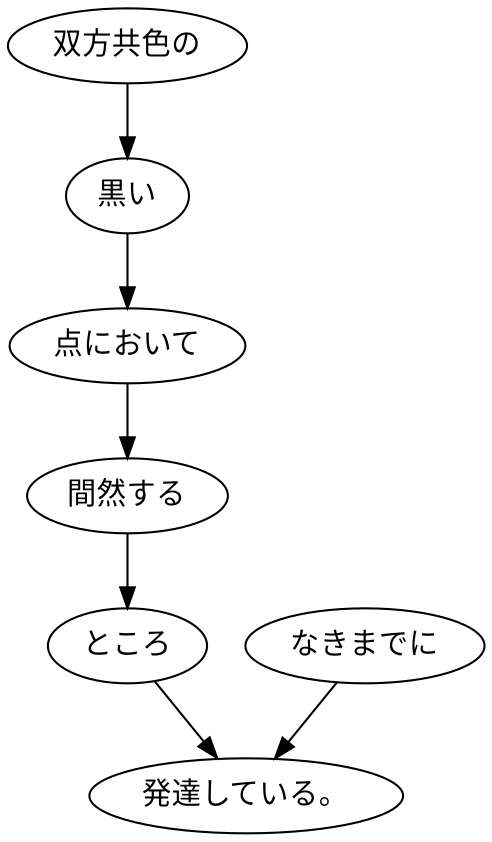 digraph graph4356 {
	node0 [label="双方共色の"];
	node1 [label="黒い"];
	node2 [label="点において"];
	node3 [label="間然する"];
	node4 [label="ところ"];
	node5 [label="なきまでに"];
	node6 [label="発達している。"];
	node0 -> node1;
	node1 -> node2;
	node2 -> node3;
	node3 -> node4;
	node4 -> node6;
	node5 -> node6;
}
